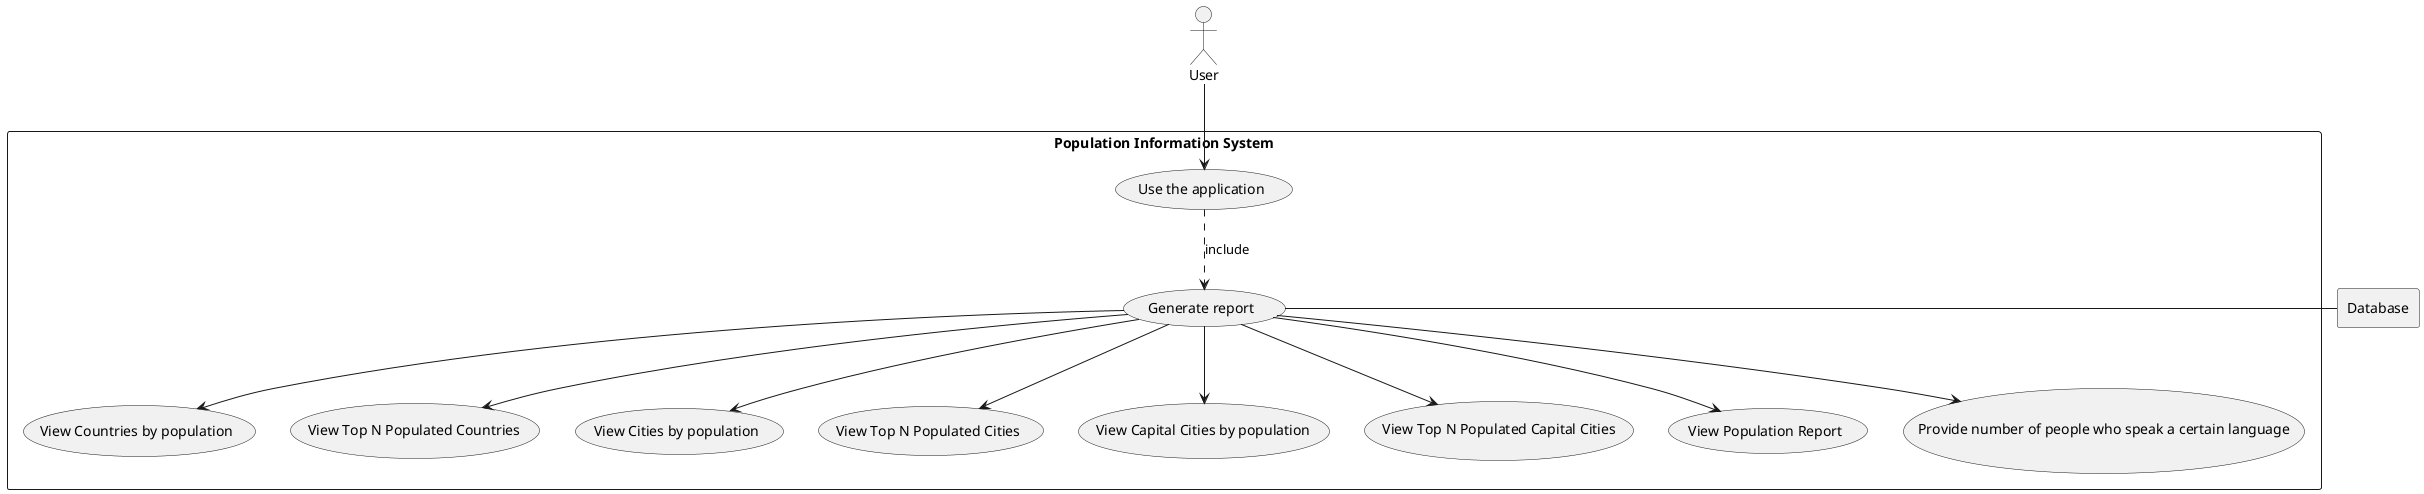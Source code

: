 @startuml
'https://plantuml.com/use-case-diagram



rectangle Database
User as User
rectangle "Population Information System" {

User --> (Use the application)
(Use the application) ..> (Generate report) : include
(Generate report) - Database
(Generate report) --> (View Countries by population)
(Generate report) --> (View Top N Populated Countries)
(Generate report) --> (View Cities by population)
(Generate report) --> (View Top N Populated Cities)
(Generate report) --> (View Capital Cities by population)
(Generate report) --> (View Top N Populated Capital Cities)
(Generate report) --> (View Population Report)
(Generate report) --> (Provide number of people who speak a certain language)

}



@enduml